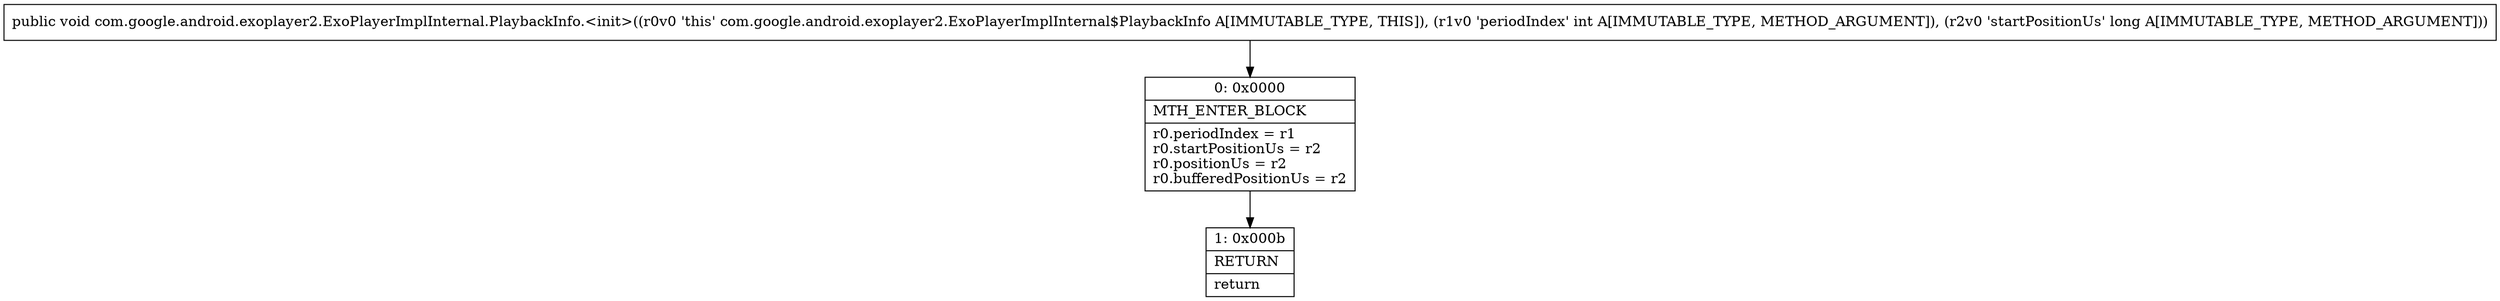 digraph "CFG forcom.google.android.exoplayer2.ExoPlayerImplInternal.PlaybackInfo.\<init\>(IJ)V" {
Node_0 [shape=record,label="{0\:\ 0x0000|MTH_ENTER_BLOCK\l|r0.periodIndex = r1\lr0.startPositionUs = r2\lr0.positionUs = r2\lr0.bufferedPositionUs = r2\l}"];
Node_1 [shape=record,label="{1\:\ 0x000b|RETURN\l|return\l}"];
MethodNode[shape=record,label="{public void com.google.android.exoplayer2.ExoPlayerImplInternal.PlaybackInfo.\<init\>((r0v0 'this' com.google.android.exoplayer2.ExoPlayerImplInternal$PlaybackInfo A[IMMUTABLE_TYPE, THIS]), (r1v0 'periodIndex' int A[IMMUTABLE_TYPE, METHOD_ARGUMENT]), (r2v0 'startPositionUs' long A[IMMUTABLE_TYPE, METHOD_ARGUMENT])) }"];
MethodNode -> Node_0;
Node_0 -> Node_1;
}

